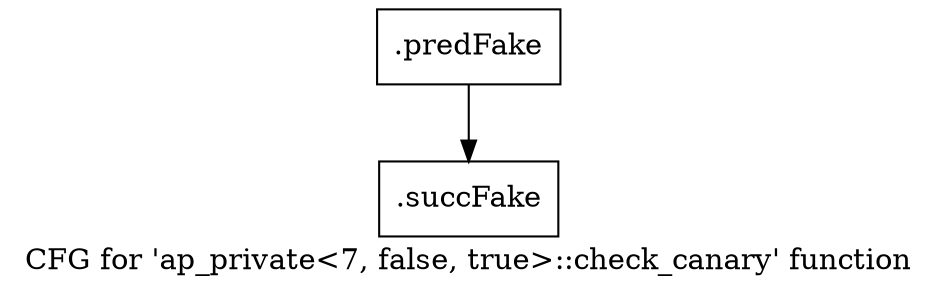 digraph "CFG for 'ap_private\<7, false, true\>::check_canary' function" {
	label="CFG for 'ap_private\<7, false, true\>::check_canary' function";

	Node0x5db0870 [shape=record,filename="",linenumber="",label="{.predFake}"];
	Node0x5db0870 -> Node0x60d3fb0[ callList="" memoryops="" filename="/mnt/xilinx/Vitis_HLS/2021.2/include/etc/ap_private.h" execusionnum="6876"];
	Node0x60d3fb0 [shape=record,filename="/mnt/xilinx/Vitis_HLS/2021.2/include/etc/ap_private.h",linenumber="1428",label="{.succFake}"];
}
